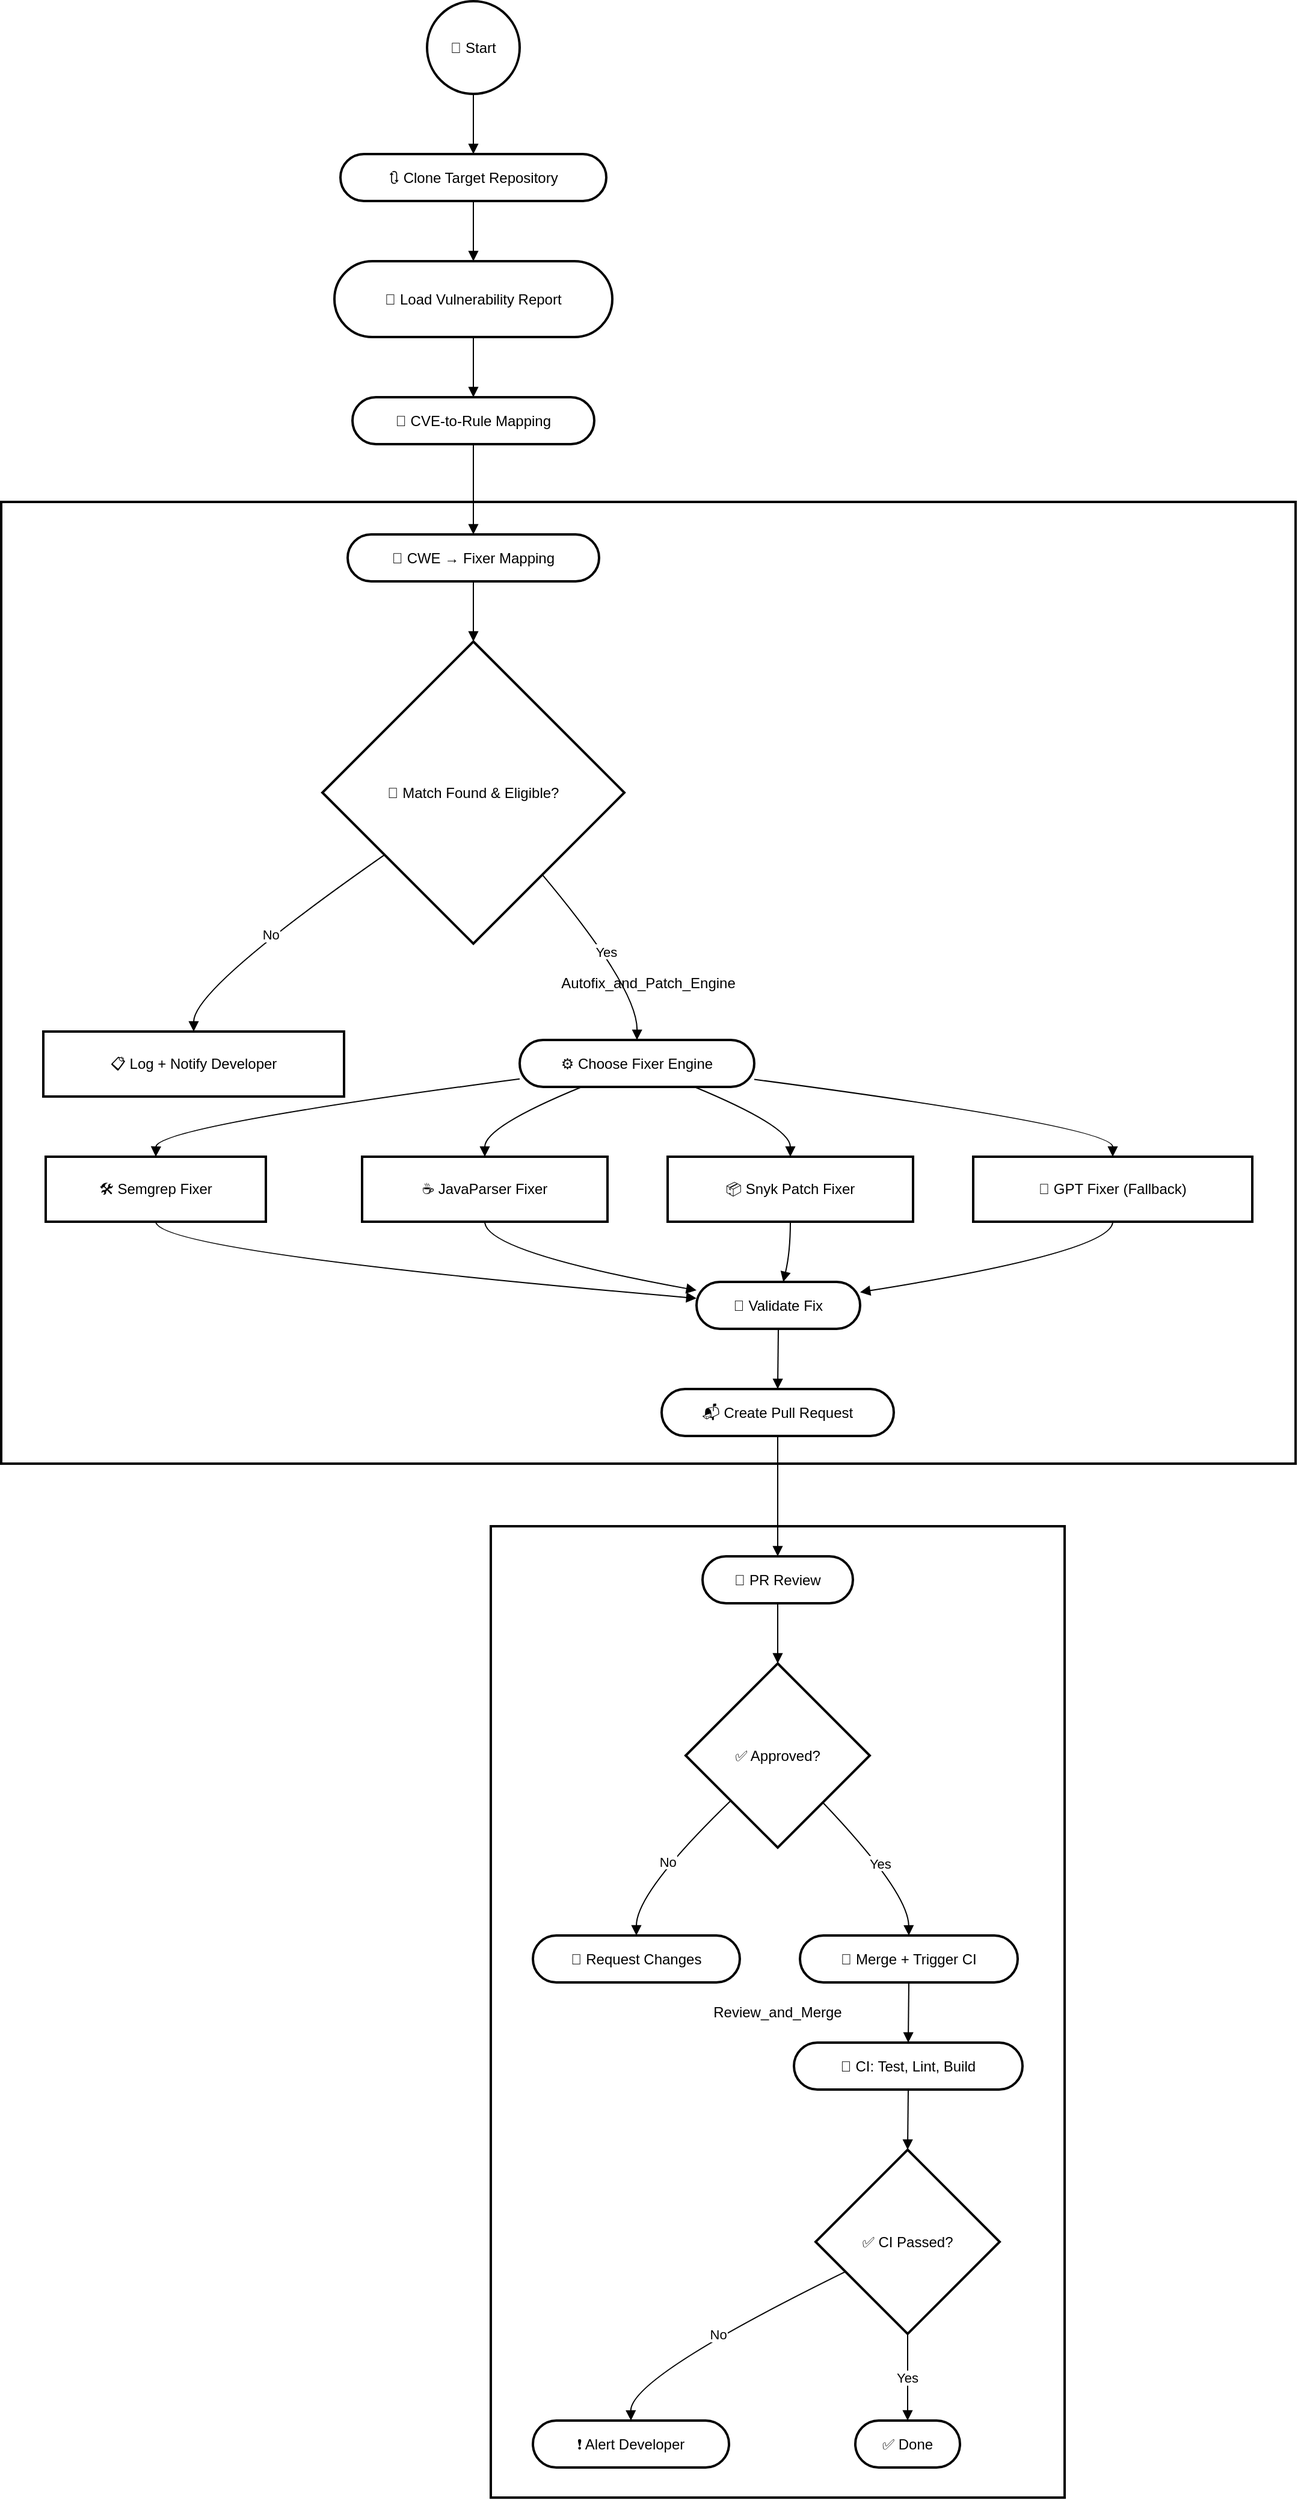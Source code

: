 <mxfile version="28.0.4">
  <diagram name="Page-1" id="QAl660f2S3bCHaBT4daK">
    <mxGraphModel dx="1011" dy="501" grid="1" gridSize="10" guides="1" tooltips="1" connect="1" arrows="1" fold="1" page="1" pageScale="1" pageWidth="850" pageHeight="1100" math="0" shadow="0">
      <root>
        <mxCell id="0" />
        <mxCell id="1" parent="0" />
        <mxCell id="87u8o6yaVrk8nGlXf_vx-127" value="Review_and_Merge" style="whiteSpace=wrap;strokeWidth=2;" vertex="1" parent="1">
          <mxGeometry x="527" y="2357" width="477" height="807" as="geometry" />
        </mxCell>
        <mxCell id="87u8o6yaVrk8nGlXf_vx-128" value="Autofix_and_Patch_Engine" style="whiteSpace=wrap;strokeWidth=2;" vertex="1" parent="1">
          <mxGeometry x="120" y="1506" width="1076" height="799" as="geometry" />
        </mxCell>
        <mxCell id="87u8o6yaVrk8nGlXf_vx-129" value="🏁 Start" style="ellipse;aspect=fixed;strokeWidth=2;whiteSpace=wrap;" vertex="1" parent="1">
          <mxGeometry x="474" y="1090" width="77" height="77" as="geometry" />
        </mxCell>
        <mxCell id="87u8o6yaVrk8nGlXf_vx-130" value="🔃 Clone Target Repository" style="rounded=1;whiteSpace=wrap;arcSize=50;strokeWidth=2;" vertex="1" parent="1">
          <mxGeometry x="402" y="1217" width="221" height="39" as="geometry" />
        </mxCell>
        <mxCell id="87u8o6yaVrk8nGlXf_vx-131" value="📄 Load Vulnerability Report" style="rounded=1;whiteSpace=wrap;arcSize=50;strokeWidth=2;" vertex="1" parent="1">
          <mxGeometry x="397" y="1306" width="231" height="63" as="geometry" />
        </mxCell>
        <mxCell id="87u8o6yaVrk8nGlXf_vx-132" value="🧠 CVE-to-Rule Mapping" style="rounded=1;whiteSpace=wrap;arcSize=50;strokeWidth=2;" vertex="1" parent="1">
          <mxGeometry x="412" y="1419" width="201" height="39" as="geometry" />
        </mxCell>
        <mxCell id="87u8o6yaVrk8nGlXf_vx-133" value="📘 CWE → Fixer Mapping" style="rounded=1;whiteSpace=wrap;arcSize=50;strokeWidth=2;" vertex="1" parent="1">
          <mxGeometry x="408" y="1533" width="209" height="39" as="geometry" />
        </mxCell>
        <mxCell id="87u8o6yaVrk8nGlXf_vx-134" value="🎯 Match Found &amp; Eligible?" style="rhombus;strokeWidth=2;whiteSpace=wrap;" vertex="1" parent="1">
          <mxGeometry x="387" y="1622" width="251" height="251" as="geometry" />
        </mxCell>
        <mxCell id="87u8o6yaVrk8nGlXf_vx-135" value="📋 Log + Notify Developer" style="whiteSpace=wrap;strokeWidth=2;" vertex="1" parent="1">
          <mxGeometry x="155" y="1946" width="250" height="54" as="geometry" />
        </mxCell>
        <mxCell id="87u8o6yaVrk8nGlXf_vx-136" value="⚙️ Choose Fixer Engine" style="rounded=1;whiteSpace=wrap;arcSize=50;strokeWidth=2;" vertex="1" parent="1">
          <mxGeometry x="551" y="1953" width="195" height="39" as="geometry" />
        </mxCell>
        <mxCell id="87u8o6yaVrk8nGlXf_vx-137" value="🛠 Semgrep Fixer" style="whiteSpace=wrap;strokeWidth=2;" vertex="1" parent="1">
          <mxGeometry x="157" y="2050" width="183" height="54" as="geometry" />
        </mxCell>
        <mxCell id="87u8o6yaVrk8nGlXf_vx-138" value="☕ JavaParser Fixer" style="whiteSpace=wrap;strokeWidth=2;" vertex="1" parent="1">
          <mxGeometry x="420" y="2050" width="204" height="54" as="geometry" />
        </mxCell>
        <mxCell id="87u8o6yaVrk8nGlXf_vx-139" value="📦 Snyk Patch Fixer" style="whiteSpace=wrap;strokeWidth=2;" vertex="1" parent="1">
          <mxGeometry x="674" y="2050" width="204" height="54" as="geometry" />
        </mxCell>
        <mxCell id="87u8o6yaVrk8nGlXf_vx-140" value="🤖 GPT Fixer (Fallback)" style="whiteSpace=wrap;strokeWidth=2;" vertex="1" parent="1">
          <mxGeometry x="928" y="2050" width="232" height="54" as="geometry" />
        </mxCell>
        <mxCell id="87u8o6yaVrk8nGlXf_vx-141" value="🧪 Validate Fix" style="rounded=1;whiteSpace=wrap;arcSize=50;strokeWidth=2;" vertex="1" parent="1">
          <mxGeometry x="698" y="2154" width="136" height="39" as="geometry" />
        </mxCell>
        <mxCell id="87u8o6yaVrk8nGlXf_vx-142" value="📬 Create Pull Request" style="rounded=1;whiteSpace=wrap;arcSize=50;strokeWidth=2;" vertex="1" parent="1">
          <mxGeometry x="669" y="2243" width="193" height="39" as="geometry" />
        </mxCell>
        <mxCell id="87u8o6yaVrk8nGlXf_vx-143" value="🔁 PR Review" style="rounded=1;whiteSpace=wrap;arcSize=50;strokeWidth=2;" vertex="1" parent="1">
          <mxGeometry x="703" y="2382" width="125" height="39" as="geometry" />
        </mxCell>
        <mxCell id="87u8o6yaVrk8nGlXf_vx-144" value="✅ Approved?" style="rhombus;strokeWidth=2;whiteSpace=wrap;" vertex="1" parent="1">
          <mxGeometry x="689" y="2471" width="153" height="153" as="geometry" />
        </mxCell>
        <mxCell id="87u8o6yaVrk8nGlXf_vx-145" value="🛑 Request Changes" style="rounded=1;whiteSpace=wrap;arcSize=50;strokeWidth=2;" vertex="1" parent="1">
          <mxGeometry x="562" y="2697" width="172" height="39" as="geometry" />
        </mxCell>
        <mxCell id="87u8o6yaVrk8nGlXf_vx-146" value="🚀 Merge + Trigger CI" style="rounded=1;whiteSpace=wrap;arcSize=50;strokeWidth=2;" vertex="1" parent="1">
          <mxGeometry x="784" y="2697" width="181" height="39" as="geometry" />
        </mxCell>
        <mxCell id="87u8o6yaVrk8nGlXf_vx-147" value="🧪 CI: Test, Lint, Build" style="rounded=1;whiteSpace=wrap;arcSize=50;strokeWidth=2;" vertex="1" parent="1">
          <mxGeometry x="779" y="2786" width="190" height="39" as="geometry" />
        </mxCell>
        <mxCell id="87u8o6yaVrk8nGlXf_vx-148" value="✅ CI Passed?" style="rhombus;strokeWidth=2;whiteSpace=wrap;" vertex="1" parent="1">
          <mxGeometry x="797" y="2875" width="153" height="153" as="geometry" />
        </mxCell>
        <mxCell id="87u8o6yaVrk8nGlXf_vx-149" value="❗ Alert Developer" style="rounded=1;whiteSpace=wrap;arcSize=50;strokeWidth=2;" vertex="1" parent="1">
          <mxGeometry x="562" y="3100" width="163" height="39" as="geometry" />
        </mxCell>
        <mxCell id="87u8o6yaVrk8nGlXf_vx-150" value="✅ Done" style="rounded=1;whiteSpace=wrap;arcSize=50;strokeWidth=2;" vertex="1" parent="1">
          <mxGeometry x="830" y="3100" width="87" height="39" as="geometry" />
        </mxCell>
        <mxCell id="87u8o6yaVrk8nGlXf_vx-151" value="" style="curved=1;startArrow=none;endArrow=block;exitX=0.5;exitY=1;entryX=0.5;entryY=-0.01;rounded=0;" edge="1" parent="1" source="87u8o6yaVrk8nGlXf_vx-129" target="87u8o6yaVrk8nGlXf_vx-130">
          <mxGeometry relative="1" as="geometry">
            <Array as="points" />
          </mxGeometry>
        </mxCell>
        <mxCell id="87u8o6yaVrk8nGlXf_vx-152" value="" style="curved=1;startArrow=none;endArrow=block;exitX=0.5;exitY=0.99;entryX=0.5;entryY=0;rounded=0;" edge="1" parent="1" source="87u8o6yaVrk8nGlXf_vx-130" target="87u8o6yaVrk8nGlXf_vx-131">
          <mxGeometry relative="1" as="geometry">
            <Array as="points" />
          </mxGeometry>
        </mxCell>
        <mxCell id="87u8o6yaVrk8nGlXf_vx-153" value="" style="curved=1;startArrow=none;endArrow=block;exitX=0.5;exitY=1;entryX=0.5;entryY=-0.01;rounded=0;" edge="1" parent="1" source="87u8o6yaVrk8nGlXf_vx-131" target="87u8o6yaVrk8nGlXf_vx-132">
          <mxGeometry relative="1" as="geometry">
            <Array as="points" />
          </mxGeometry>
        </mxCell>
        <mxCell id="87u8o6yaVrk8nGlXf_vx-154" value="" style="curved=1;startArrow=none;endArrow=block;exitX=0.5;exitY=0.99;entryX=0.5;entryY=-0.01;rounded=0;" edge="1" parent="1" source="87u8o6yaVrk8nGlXf_vx-132" target="87u8o6yaVrk8nGlXf_vx-133">
          <mxGeometry relative="1" as="geometry">
            <Array as="points" />
          </mxGeometry>
        </mxCell>
        <mxCell id="87u8o6yaVrk8nGlXf_vx-155" value="" style="curved=1;startArrow=none;endArrow=block;exitX=0.5;exitY=0.99;entryX=0.5;entryY=0;rounded=0;" edge="1" parent="1" source="87u8o6yaVrk8nGlXf_vx-133" target="87u8o6yaVrk8nGlXf_vx-134">
          <mxGeometry relative="1" as="geometry">
            <Array as="points" />
          </mxGeometry>
        </mxCell>
        <mxCell id="87u8o6yaVrk8nGlXf_vx-156" value="No" style="curved=1;startArrow=none;endArrow=block;exitX=0;exitY=0.85;entryX=0.5;entryY=0;rounded=0;" edge="1" parent="1" source="87u8o6yaVrk8nGlXf_vx-134" target="87u8o6yaVrk8nGlXf_vx-135">
          <mxGeometry relative="1" as="geometry">
            <Array as="points">
              <mxPoint x="280" y="1910" />
            </Array>
          </mxGeometry>
        </mxCell>
        <mxCell id="87u8o6yaVrk8nGlXf_vx-157" value="Yes" style="curved=1;startArrow=none;endArrow=block;exitX=0.92;exitY=1;entryX=0.5;entryY=0.01;rounded=0;" edge="1" parent="1" source="87u8o6yaVrk8nGlXf_vx-134" target="87u8o6yaVrk8nGlXf_vx-136">
          <mxGeometry relative="1" as="geometry">
            <Array as="points">
              <mxPoint x="649" y="1910" />
            </Array>
          </mxGeometry>
        </mxCell>
        <mxCell id="87u8o6yaVrk8nGlXf_vx-158" value="" style="curved=1;startArrow=none;endArrow=block;exitX=0;exitY=0.83;entryX=0.5;entryY=0;rounded=0;" edge="1" parent="1" source="87u8o6yaVrk8nGlXf_vx-136" target="87u8o6yaVrk8nGlXf_vx-137">
          <mxGeometry relative="1" as="geometry">
            <Array as="points">
              <mxPoint x="249" y="2025" />
            </Array>
          </mxGeometry>
        </mxCell>
        <mxCell id="87u8o6yaVrk8nGlXf_vx-159" value="" style="curved=1;startArrow=none;endArrow=block;exitX=0.26;exitY=1.01;entryX=0.5;entryY=0;rounded=0;" edge="1" parent="1" source="87u8o6yaVrk8nGlXf_vx-136" target="87u8o6yaVrk8nGlXf_vx-138">
          <mxGeometry relative="1" as="geometry">
            <Array as="points">
              <mxPoint x="522" y="2025" />
            </Array>
          </mxGeometry>
        </mxCell>
        <mxCell id="87u8o6yaVrk8nGlXf_vx-160" value="" style="curved=1;startArrow=none;endArrow=block;exitX=0.75;exitY=1.01;entryX=0.5;entryY=0;rounded=0;" edge="1" parent="1" source="87u8o6yaVrk8nGlXf_vx-136" target="87u8o6yaVrk8nGlXf_vx-139">
          <mxGeometry relative="1" as="geometry">
            <Array as="points">
              <mxPoint x="776" y="2025" />
            </Array>
          </mxGeometry>
        </mxCell>
        <mxCell id="87u8o6yaVrk8nGlXf_vx-161" value="" style="curved=1;startArrow=none;endArrow=block;exitX=1;exitY=0.84;entryX=0.5;entryY=0;rounded=0;" edge="1" parent="1" source="87u8o6yaVrk8nGlXf_vx-136" target="87u8o6yaVrk8nGlXf_vx-140">
          <mxGeometry relative="1" as="geometry">
            <Array as="points">
              <mxPoint x="1044" y="2025" />
            </Array>
          </mxGeometry>
        </mxCell>
        <mxCell id="87u8o6yaVrk8nGlXf_vx-162" value="" style="curved=1;startArrow=none;endArrow=block;exitX=0.5;exitY=1;entryX=0;entryY=0.35;rounded=0;" edge="1" parent="1" source="87u8o6yaVrk8nGlXf_vx-137" target="87u8o6yaVrk8nGlXf_vx-141">
          <mxGeometry relative="1" as="geometry">
            <Array as="points">
              <mxPoint x="249" y="2129" />
            </Array>
          </mxGeometry>
        </mxCell>
        <mxCell id="87u8o6yaVrk8nGlXf_vx-163" value="" style="curved=1;startArrow=none;endArrow=block;exitX=0.5;exitY=1;entryX=0;entryY=0.18;rounded=0;" edge="1" parent="1" source="87u8o6yaVrk8nGlXf_vx-138" target="87u8o6yaVrk8nGlXf_vx-141">
          <mxGeometry relative="1" as="geometry">
            <Array as="points">
              <mxPoint x="522" y="2129" />
            </Array>
          </mxGeometry>
        </mxCell>
        <mxCell id="87u8o6yaVrk8nGlXf_vx-164" value="" style="curved=1;startArrow=none;endArrow=block;exitX=0.5;exitY=1;entryX=0.53;entryY=0;rounded=0;" edge="1" parent="1" source="87u8o6yaVrk8nGlXf_vx-139" target="87u8o6yaVrk8nGlXf_vx-141">
          <mxGeometry relative="1" as="geometry">
            <Array as="points">
              <mxPoint x="776" y="2129" />
            </Array>
          </mxGeometry>
        </mxCell>
        <mxCell id="87u8o6yaVrk8nGlXf_vx-165" value="" style="curved=1;startArrow=none;endArrow=block;exitX=0.5;exitY=1;entryX=1;entryY=0.22;rounded=0;" edge="1" parent="1" source="87u8o6yaVrk8nGlXf_vx-140" target="87u8o6yaVrk8nGlXf_vx-141">
          <mxGeometry relative="1" as="geometry">
            <Array as="points">
              <mxPoint x="1044" y="2129" />
            </Array>
          </mxGeometry>
        </mxCell>
        <mxCell id="87u8o6yaVrk8nGlXf_vx-166" value="" style="curved=1;startArrow=none;endArrow=block;exitX=0.5;exitY=1;entryX=0.5;entryY=0;rounded=0;" edge="1" parent="1" source="87u8o6yaVrk8nGlXf_vx-141" target="87u8o6yaVrk8nGlXf_vx-142">
          <mxGeometry relative="1" as="geometry">
            <Array as="points" />
          </mxGeometry>
        </mxCell>
        <mxCell id="87u8o6yaVrk8nGlXf_vx-167" value="" style="curved=1;startArrow=none;endArrow=block;exitX=0.5;exitY=1;entryX=0.5;entryY=0;rounded=0;" edge="1" parent="1" source="87u8o6yaVrk8nGlXf_vx-142" target="87u8o6yaVrk8nGlXf_vx-143">
          <mxGeometry relative="1" as="geometry">
            <Array as="points" />
          </mxGeometry>
        </mxCell>
        <mxCell id="87u8o6yaVrk8nGlXf_vx-168" value="" style="curved=1;startArrow=none;endArrow=block;exitX=0.5;exitY=1;entryX=0.5;entryY=0;rounded=0;" edge="1" parent="1" source="87u8o6yaVrk8nGlXf_vx-143" target="87u8o6yaVrk8nGlXf_vx-144">
          <mxGeometry relative="1" as="geometry">
            <Array as="points" />
          </mxGeometry>
        </mxCell>
        <mxCell id="87u8o6yaVrk8nGlXf_vx-169" value="No" style="curved=1;startArrow=none;endArrow=block;exitX=0;exitY=0.98;entryX=0.5;entryY=0;rounded=0;" edge="1" parent="1" source="87u8o6yaVrk8nGlXf_vx-144" target="87u8o6yaVrk8nGlXf_vx-145">
          <mxGeometry relative="1" as="geometry">
            <Array as="points">
              <mxPoint x="648" y="2661" />
            </Array>
          </mxGeometry>
        </mxCell>
        <mxCell id="87u8o6yaVrk8nGlXf_vx-170" value="Yes" style="curved=1;startArrow=none;endArrow=block;exitX=0.98;exitY=1;entryX=0.5;entryY=0;rounded=0;" edge="1" parent="1" source="87u8o6yaVrk8nGlXf_vx-144" target="87u8o6yaVrk8nGlXf_vx-146">
          <mxGeometry relative="1" as="geometry">
            <Array as="points">
              <mxPoint x="874" y="2661" />
            </Array>
          </mxGeometry>
        </mxCell>
        <mxCell id="87u8o6yaVrk8nGlXf_vx-171" value="" style="curved=1;startArrow=none;endArrow=block;exitX=0.5;exitY=1;entryX=0.5;entryY=0;rounded=0;" edge="1" parent="1" source="87u8o6yaVrk8nGlXf_vx-146" target="87u8o6yaVrk8nGlXf_vx-147">
          <mxGeometry relative="1" as="geometry">
            <Array as="points" />
          </mxGeometry>
        </mxCell>
        <mxCell id="87u8o6yaVrk8nGlXf_vx-172" value="" style="curved=1;startArrow=none;endArrow=block;exitX=0.5;exitY=1;entryX=0.5;entryY=0;rounded=0;" edge="1" parent="1" source="87u8o6yaVrk8nGlXf_vx-147" target="87u8o6yaVrk8nGlXf_vx-148">
          <mxGeometry relative="1" as="geometry">
            <Array as="points" />
          </mxGeometry>
        </mxCell>
        <mxCell id="87u8o6yaVrk8nGlXf_vx-173" value="No" style="curved=1;startArrow=none;endArrow=block;exitX=0;exitY=0.74;entryX=0.5;entryY=0.01;rounded=0;" edge="1" parent="1" source="87u8o6yaVrk8nGlXf_vx-148" target="87u8o6yaVrk8nGlXf_vx-149">
          <mxGeometry relative="1" as="geometry">
            <Array as="points">
              <mxPoint x="643" y="3064" />
            </Array>
          </mxGeometry>
        </mxCell>
        <mxCell id="87u8o6yaVrk8nGlXf_vx-174" value="Yes" style="curved=1;startArrow=none;endArrow=block;exitX=0.5;exitY=1;entryX=0.5;entryY=0.01;rounded=0;" edge="1" parent="1" source="87u8o6yaVrk8nGlXf_vx-148" target="87u8o6yaVrk8nGlXf_vx-150">
          <mxGeometry relative="1" as="geometry">
            <Array as="points" />
          </mxGeometry>
        </mxCell>
      </root>
    </mxGraphModel>
  </diagram>
</mxfile>
